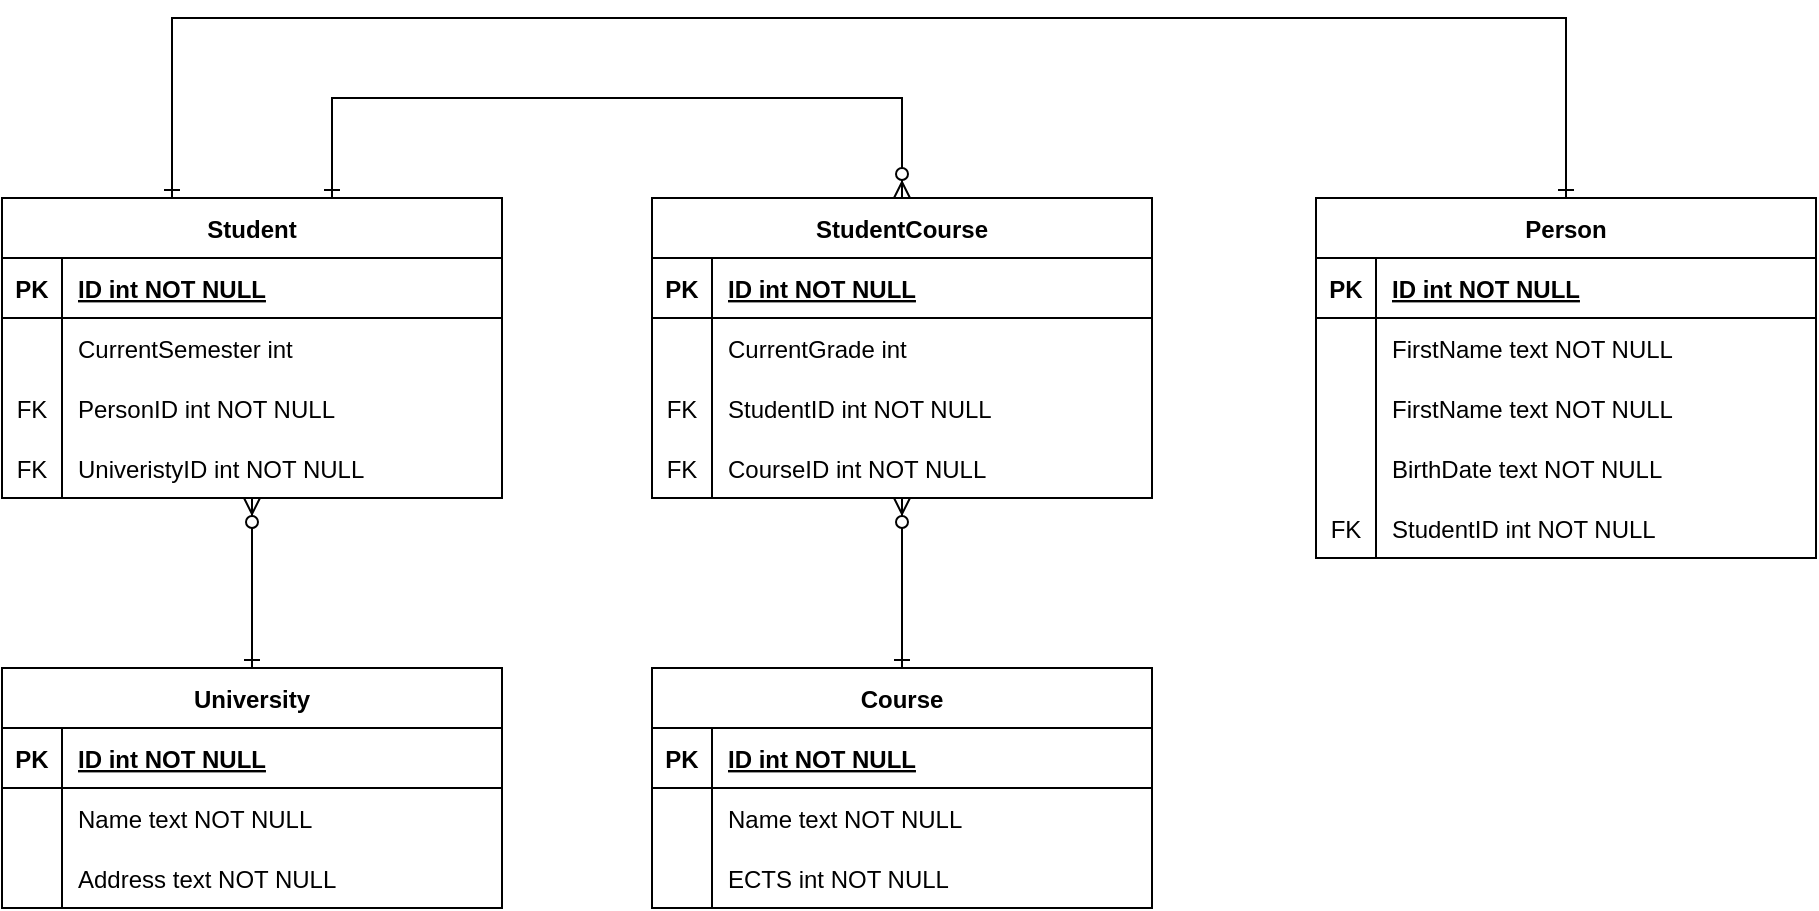 <mxfile version="13.7.8" type="device"><diagram id="R2lEEEUBdFMjLlhIrx00" name="Page-1"><mxGraphModel dx="1158" dy="1360" grid="1" gridSize="10" guides="1" tooltips="1" connect="1" arrows="1" fold="1" page="1" pageScale="1" pageWidth="1100" pageHeight="850" math="0" shadow="0" extFonts="Permanent Marker^https://fonts.googleapis.com/css?family=Permanent+Marker"><root><mxCell id="0"/><mxCell id="1" parent="0"/><mxCell id="vgD7FWCaTcaDnukO3HQH-85" style="edgeStyle=orthogonalEdgeStyle;rounded=0;orthogonalLoop=1;jettySize=auto;html=1;startArrow=ERone;startFill=0;endArrow=ERone;endFill=0;exitX=0.5;exitY=0;exitDx=0;exitDy=0;" edge="1" parent="1" source="vgD7FWCaTcaDnukO3HQH-26"><mxGeometry relative="1" as="geometry"><mxPoint x="178" y="250" as="targetPoint"/><Array as="points"><mxPoint x="875" y="160"/><mxPoint x="178" y="160"/></Array></mxGeometry></mxCell><mxCell id="vgD7FWCaTcaDnukO3HQH-111" style="edgeStyle=orthogonalEdgeStyle;rounded=0;orthogonalLoop=1;jettySize=auto;html=1;entryX=0.5;entryY=1;entryDx=0;entryDy=0;startArrow=ERone;startFill=0;endArrow=ERzeroToMany;endFill=1;" edge="1" parent="1" source="vgD7FWCaTcaDnukO3HQH-74" target="vgD7FWCaTcaDnukO3HQH-42"><mxGeometry relative="1" as="geometry"/></mxCell><mxCell id="vgD7FWCaTcaDnukO3HQH-110" style="edgeStyle=orthogonalEdgeStyle;rounded=0;orthogonalLoop=1;jettySize=auto;html=1;startArrow=ERzeroToMany;startFill=1;endArrow=ERone;endFill=0;" edge="1" parent="1" source="vgD7FWCaTcaDnukO3HQH-96"><mxGeometry relative="1" as="geometry"><mxPoint x="258" y="250" as="targetPoint"/><Array as="points"><mxPoint x="543" y="200"/><mxPoint x="258" y="200"/><mxPoint x="258" y="250"/></Array></mxGeometry></mxCell><mxCell id="vgD7FWCaTcaDnukO3HQH-109" style="edgeStyle=orthogonalEdgeStyle;rounded=0;orthogonalLoop=1;jettySize=auto;html=1;entryX=0.5;entryY=1;entryDx=0;entryDy=0;startArrow=ERone;startFill=0;endArrow=ERzeroToMany;endFill=1;" edge="1" parent="1" source="vgD7FWCaTcaDnukO3HQH-86" target="vgD7FWCaTcaDnukO3HQH-96"><mxGeometry relative="1" as="geometry"/></mxCell><mxCell id="vgD7FWCaTcaDnukO3HQH-42" value="Student" style="shape=table;startSize=30;container=1;collapsible=1;childLayout=tableLayout;fixedRows=1;rowLines=0;fontStyle=1;align=center;resizeLast=1;" vertex="1" parent="1"><mxGeometry x="93" y="250" width="250" height="150" as="geometry"/></mxCell><mxCell id="vgD7FWCaTcaDnukO3HQH-43" value="" style="shape=partialRectangle;collapsible=0;dropTarget=0;pointerEvents=0;fillColor=none;points=[[0,0.5],[1,0.5]];portConstraint=eastwest;top=0;left=0;right=0;bottom=1;" vertex="1" parent="vgD7FWCaTcaDnukO3HQH-42"><mxGeometry y="30" width="250" height="30" as="geometry"/></mxCell><mxCell id="vgD7FWCaTcaDnukO3HQH-44" value="PK" style="shape=partialRectangle;overflow=hidden;connectable=0;fillColor=none;top=0;left=0;bottom=0;right=0;fontStyle=1;" vertex="1" parent="vgD7FWCaTcaDnukO3HQH-43"><mxGeometry width="30" height="30" as="geometry"/></mxCell><mxCell id="vgD7FWCaTcaDnukO3HQH-45" value="ID int NOT NULL" style="shape=partialRectangle;overflow=hidden;connectable=0;fillColor=none;top=0;left=0;bottom=0;right=0;align=left;spacingLeft=6;fontStyle=5;" vertex="1" parent="vgD7FWCaTcaDnukO3HQH-43"><mxGeometry x="30" width="220" height="30" as="geometry"/></mxCell><mxCell id="vgD7FWCaTcaDnukO3HQH-49" value="" style="shape=partialRectangle;collapsible=0;dropTarget=0;pointerEvents=0;fillColor=none;points=[[0,0.5],[1,0.5]];portConstraint=eastwest;top=0;left=0;right=0;bottom=0;" vertex="1" parent="vgD7FWCaTcaDnukO3HQH-42"><mxGeometry y="60" width="250" height="30" as="geometry"/></mxCell><mxCell id="vgD7FWCaTcaDnukO3HQH-50" value="" style="shape=partialRectangle;overflow=hidden;connectable=0;fillColor=none;top=0;left=0;bottom=0;right=0;" vertex="1" parent="vgD7FWCaTcaDnukO3HQH-49"><mxGeometry width="30" height="30" as="geometry"/></mxCell><mxCell id="vgD7FWCaTcaDnukO3HQH-51" value="CurrentSemester int" style="shape=partialRectangle;overflow=hidden;connectable=0;fillColor=none;top=0;left=0;bottom=0;right=0;align=left;spacingLeft=6;" vertex="1" parent="vgD7FWCaTcaDnukO3HQH-49"><mxGeometry x="30" width="220" height="30" as="geometry"/></mxCell><mxCell id="vgD7FWCaTcaDnukO3HQH-52" value="" style="shape=partialRectangle;collapsible=0;dropTarget=0;pointerEvents=0;fillColor=none;points=[[0,0.5],[1,0.5]];portConstraint=eastwest;top=0;left=0;right=0;bottom=0;" vertex="1" parent="vgD7FWCaTcaDnukO3HQH-42"><mxGeometry y="90" width="250" height="30" as="geometry"/></mxCell><mxCell id="vgD7FWCaTcaDnukO3HQH-53" value="FK" style="shape=partialRectangle;overflow=hidden;connectable=0;fillColor=none;top=0;left=0;bottom=0;right=0;" vertex="1" parent="vgD7FWCaTcaDnukO3HQH-52"><mxGeometry width="30" height="30" as="geometry"/></mxCell><mxCell id="vgD7FWCaTcaDnukO3HQH-54" value="PersonID int NOT NULL" style="shape=partialRectangle;overflow=hidden;connectable=0;fillColor=none;top=0;left=0;bottom=0;right=0;align=left;spacingLeft=6;" vertex="1" parent="vgD7FWCaTcaDnukO3HQH-52"><mxGeometry x="30" width="220" height="30" as="geometry"/></mxCell><mxCell id="vgD7FWCaTcaDnukO3HQH-46" value="" style="shape=partialRectangle;collapsible=0;dropTarget=0;pointerEvents=0;fillColor=none;points=[[0,0.5],[1,0.5]];portConstraint=eastwest;top=0;left=0;right=0;bottom=0;" vertex="1" parent="vgD7FWCaTcaDnukO3HQH-42"><mxGeometry y="120" width="250" height="30" as="geometry"/></mxCell><mxCell id="vgD7FWCaTcaDnukO3HQH-47" value="FK" style="shape=partialRectangle;overflow=hidden;connectable=0;fillColor=none;top=0;left=0;bottom=0;right=0;" vertex="1" parent="vgD7FWCaTcaDnukO3HQH-46"><mxGeometry width="30" height="30" as="geometry"/></mxCell><mxCell id="vgD7FWCaTcaDnukO3HQH-48" value="UniveristyID int NOT NULL" style="shape=partialRectangle;overflow=hidden;connectable=0;fillColor=none;top=0;left=0;bottom=0;right=0;align=left;spacingLeft=6;" vertex="1" parent="vgD7FWCaTcaDnukO3HQH-46"><mxGeometry x="30" width="220" height="30" as="geometry"/></mxCell><mxCell id="vgD7FWCaTcaDnukO3HQH-74" value="University" style="shape=table;startSize=30;container=1;collapsible=1;childLayout=tableLayout;fixedRows=1;rowLines=0;fontStyle=1;align=center;resizeLast=1;" vertex="1" parent="1"><mxGeometry x="93" y="485" width="250" height="120" as="geometry"/></mxCell><mxCell id="vgD7FWCaTcaDnukO3HQH-75" value="" style="shape=partialRectangle;collapsible=0;dropTarget=0;pointerEvents=0;fillColor=none;points=[[0,0.5],[1,0.5]];portConstraint=eastwest;top=0;left=0;right=0;bottom=1;" vertex="1" parent="vgD7FWCaTcaDnukO3HQH-74"><mxGeometry y="30" width="250" height="30" as="geometry"/></mxCell><mxCell id="vgD7FWCaTcaDnukO3HQH-76" value="PK" style="shape=partialRectangle;overflow=hidden;connectable=0;fillColor=none;top=0;left=0;bottom=0;right=0;fontStyle=1;" vertex="1" parent="vgD7FWCaTcaDnukO3HQH-75"><mxGeometry width="30" height="30" as="geometry"/></mxCell><mxCell id="vgD7FWCaTcaDnukO3HQH-77" value="ID int NOT NULL" style="shape=partialRectangle;overflow=hidden;connectable=0;fillColor=none;top=0;left=0;bottom=0;right=0;align=left;spacingLeft=6;fontStyle=5;" vertex="1" parent="vgD7FWCaTcaDnukO3HQH-75"><mxGeometry x="30" width="220" height="30" as="geometry"/></mxCell><mxCell id="vgD7FWCaTcaDnukO3HQH-81" value="" style="shape=partialRectangle;collapsible=0;dropTarget=0;pointerEvents=0;fillColor=none;points=[[0,0.5],[1,0.5]];portConstraint=eastwest;top=0;left=0;right=0;bottom=0;" vertex="1" parent="vgD7FWCaTcaDnukO3HQH-74"><mxGeometry y="60" width="250" height="30" as="geometry"/></mxCell><mxCell id="vgD7FWCaTcaDnukO3HQH-82" value="" style="shape=partialRectangle;overflow=hidden;connectable=0;fillColor=none;top=0;left=0;bottom=0;right=0;" vertex="1" parent="vgD7FWCaTcaDnukO3HQH-81"><mxGeometry width="30" height="30" as="geometry"/></mxCell><mxCell id="vgD7FWCaTcaDnukO3HQH-83" value="Name text NOT NULL" style="shape=partialRectangle;overflow=hidden;connectable=0;fillColor=none;top=0;left=0;bottom=0;right=0;align=left;spacingLeft=6;" vertex="1" parent="vgD7FWCaTcaDnukO3HQH-81"><mxGeometry x="30" width="220" height="30" as="geometry"/></mxCell><mxCell id="vgD7FWCaTcaDnukO3HQH-78" value="" style="shape=partialRectangle;collapsible=0;dropTarget=0;pointerEvents=0;fillColor=none;points=[[0,0.5],[1,0.5]];portConstraint=eastwest;top=0;left=0;right=0;bottom=0;" vertex="1" parent="vgD7FWCaTcaDnukO3HQH-74"><mxGeometry y="90" width="250" height="30" as="geometry"/></mxCell><mxCell id="vgD7FWCaTcaDnukO3HQH-79" value="" style="shape=partialRectangle;overflow=hidden;connectable=0;fillColor=none;top=0;left=0;bottom=0;right=0;" vertex="1" parent="vgD7FWCaTcaDnukO3HQH-78"><mxGeometry width="30" height="30" as="geometry"/></mxCell><mxCell id="vgD7FWCaTcaDnukO3HQH-80" value="Address text NOT NULL" style="shape=partialRectangle;overflow=hidden;connectable=0;fillColor=none;top=0;left=0;bottom=0;right=0;align=left;spacingLeft=6;" vertex="1" parent="vgD7FWCaTcaDnukO3HQH-78"><mxGeometry x="30" width="220" height="30" as="geometry"/></mxCell><mxCell id="vgD7FWCaTcaDnukO3HQH-96" value="StudentCourse" style="shape=table;startSize=30;container=1;collapsible=1;childLayout=tableLayout;fixedRows=1;rowLines=0;fontStyle=1;align=center;resizeLast=1;" vertex="1" parent="1"><mxGeometry x="418" y="250" width="250" height="150" as="geometry"/></mxCell><mxCell id="vgD7FWCaTcaDnukO3HQH-97" value="" style="shape=partialRectangle;collapsible=0;dropTarget=0;pointerEvents=0;fillColor=none;points=[[0,0.5],[1,0.5]];portConstraint=eastwest;top=0;left=0;right=0;bottom=1;" vertex="1" parent="vgD7FWCaTcaDnukO3HQH-96"><mxGeometry y="30" width="250" height="30" as="geometry"/></mxCell><mxCell id="vgD7FWCaTcaDnukO3HQH-98" value="PK" style="shape=partialRectangle;overflow=hidden;connectable=0;fillColor=none;top=0;left=0;bottom=0;right=0;fontStyle=1;" vertex="1" parent="vgD7FWCaTcaDnukO3HQH-97"><mxGeometry width="30" height="30" as="geometry"/></mxCell><mxCell id="vgD7FWCaTcaDnukO3HQH-99" value="ID int NOT NULL" style="shape=partialRectangle;overflow=hidden;connectable=0;fillColor=none;top=0;left=0;bottom=0;right=0;align=left;spacingLeft=6;fontStyle=5;" vertex="1" parent="vgD7FWCaTcaDnukO3HQH-97"><mxGeometry x="30" width="220" height="30" as="geometry"/></mxCell><mxCell id="vgD7FWCaTcaDnukO3HQH-100" value="" style="shape=partialRectangle;collapsible=0;dropTarget=0;pointerEvents=0;fillColor=none;points=[[0,0.5],[1,0.5]];portConstraint=eastwest;top=0;left=0;right=0;bottom=0;" vertex="1" parent="vgD7FWCaTcaDnukO3HQH-96"><mxGeometry y="60" width="250" height="30" as="geometry"/></mxCell><mxCell id="vgD7FWCaTcaDnukO3HQH-101" value="" style="shape=partialRectangle;overflow=hidden;connectable=0;fillColor=none;top=0;left=0;bottom=0;right=0;" vertex="1" parent="vgD7FWCaTcaDnukO3HQH-100"><mxGeometry width="30" height="30" as="geometry"/></mxCell><mxCell id="vgD7FWCaTcaDnukO3HQH-102" value="CurrentGrade int" style="shape=partialRectangle;overflow=hidden;connectable=0;fillColor=none;top=0;left=0;bottom=0;right=0;align=left;spacingLeft=6;" vertex="1" parent="vgD7FWCaTcaDnukO3HQH-100"><mxGeometry x="30" width="220" height="30" as="geometry"/></mxCell><mxCell id="vgD7FWCaTcaDnukO3HQH-103" value="" style="shape=partialRectangle;collapsible=0;dropTarget=0;pointerEvents=0;fillColor=none;points=[[0,0.5],[1,0.5]];portConstraint=eastwest;top=0;left=0;right=0;bottom=0;" vertex="1" parent="vgD7FWCaTcaDnukO3HQH-96"><mxGeometry y="90" width="250" height="30" as="geometry"/></mxCell><mxCell id="vgD7FWCaTcaDnukO3HQH-104" value="FK" style="shape=partialRectangle;overflow=hidden;connectable=0;fillColor=none;top=0;left=0;bottom=0;right=0;" vertex="1" parent="vgD7FWCaTcaDnukO3HQH-103"><mxGeometry width="30" height="30" as="geometry"/></mxCell><mxCell id="vgD7FWCaTcaDnukO3HQH-105" value="StudentID int NOT NULL" style="shape=partialRectangle;overflow=hidden;connectable=0;fillColor=none;top=0;left=0;bottom=0;right=0;align=left;spacingLeft=6;" vertex="1" parent="vgD7FWCaTcaDnukO3HQH-103"><mxGeometry x="30" width="220" height="30" as="geometry"/></mxCell><mxCell id="vgD7FWCaTcaDnukO3HQH-106" value="" style="shape=partialRectangle;collapsible=0;dropTarget=0;pointerEvents=0;fillColor=none;points=[[0,0.5],[1,0.5]];portConstraint=eastwest;top=0;left=0;right=0;bottom=0;" vertex="1" parent="vgD7FWCaTcaDnukO3HQH-96"><mxGeometry y="120" width="250" height="30" as="geometry"/></mxCell><mxCell id="vgD7FWCaTcaDnukO3HQH-107" value="FK" style="shape=partialRectangle;overflow=hidden;connectable=0;fillColor=none;top=0;left=0;bottom=0;right=0;" vertex="1" parent="vgD7FWCaTcaDnukO3HQH-106"><mxGeometry width="30" height="30" as="geometry"/></mxCell><mxCell id="vgD7FWCaTcaDnukO3HQH-108" value="CourseID int NOT NULL" style="shape=partialRectangle;overflow=hidden;connectable=0;fillColor=none;top=0;left=0;bottom=0;right=0;align=left;spacingLeft=6;" vertex="1" parent="vgD7FWCaTcaDnukO3HQH-106"><mxGeometry x="30" width="220" height="30" as="geometry"/></mxCell><mxCell id="vgD7FWCaTcaDnukO3HQH-86" value="Course" style="shape=table;startSize=30;container=1;collapsible=1;childLayout=tableLayout;fixedRows=1;rowLines=0;fontStyle=1;align=center;resizeLast=1;" vertex="1" parent="1"><mxGeometry x="418" y="485" width="250" height="120" as="geometry"/></mxCell><mxCell id="vgD7FWCaTcaDnukO3HQH-87" value="" style="shape=partialRectangle;collapsible=0;dropTarget=0;pointerEvents=0;fillColor=none;points=[[0,0.5],[1,0.5]];portConstraint=eastwest;top=0;left=0;right=0;bottom=1;" vertex="1" parent="vgD7FWCaTcaDnukO3HQH-86"><mxGeometry y="30" width="250" height="30" as="geometry"/></mxCell><mxCell id="vgD7FWCaTcaDnukO3HQH-88" value="PK" style="shape=partialRectangle;overflow=hidden;connectable=0;fillColor=none;top=0;left=0;bottom=0;right=0;fontStyle=1;" vertex="1" parent="vgD7FWCaTcaDnukO3HQH-87"><mxGeometry width="30" height="30" as="geometry"/></mxCell><mxCell id="vgD7FWCaTcaDnukO3HQH-89" value="ID int NOT NULL" style="shape=partialRectangle;overflow=hidden;connectable=0;fillColor=none;top=0;left=0;bottom=0;right=0;align=left;spacingLeft=6;fontStyle=5;" vertex="1" parent="vgD7FWCaTcaDnukO3HQH-87"><mxGeometry x="30" width="220" height="30" as="geometry"/></mxCell><mxCell id="vgD7FWCaTcaDnukO3HQH-93" value="" style="shape=partialRectangle;collapsible=0;dropTarget=0;pointerEvents=0;fillColor=none;points=[[0,0.5],[1,0.5]];portConstraint=eastwest;top=0;left=0;right=0;bottom=0;" vertex="1" parent="vgD7FWCaTcaDnukO3HQH-86"><mxGeometry y="60" width="250" height="30" as="geometry"/></mxCell><mxCell id="vgD7FWCaTcaDnukO3HQH-94" value="" style="shape=partialRectangle;overflow=hidden;connectable=0;fillColor=none;top=0;left=0;bottom=0;right=0;" vertex="1" parent="vgD7FWCaTcaDnukO3HQH-93"><mxGeometry width="30" height="30" as="geometry"/></mxCell><mxCell id="vgD7FWCaTcaDnukO3HQH-95" value="Name text NOT NULL" style="shape=partialRectangle;overflow=hidden;connectable=0;fillColor=none;top=0;left=0;bottom=0;right=0;align=left;spacingLeft=6;" vertex="1" parent="vgD7FWCaTcaDnukO3HQH-93"><mxGeometry x="30" width="220" height="30" as="geometry"/></mxCell><mxCell id="vgD7FWCaTcaDnukO3HQH-90" value="" style="shape=partialRectangle;collapsible=0;dropTarget=0;pointerEvents=0;fillColor=none;points=[[0,0.5],[1,0.5]];portConstraint=eastwest;top=0;left=0;right=0;bottom=0;" vertex="1" parent="vgD7FWCaTcaDnukO3HQH-86"><mxGeometry y="90" width="250" height="30" as="geometry"/></mxCell><mxCell id="vgD7FWCaTcaDnukO3HQH-91" value="" style="shape=partialRectangle;overflow=hidden;connectable=0;fillColor=none;top=0;left=0;bottom=0;right=0;" vertex="1" parent="vgD7FWCaTcaDnukO3HQH-90"><mxGeometry width="30" height="30" as="geometry"/></mxCell><mxCell id="vgD7FWCaTcaDnukO3HQH-92" value="ECTS int NOT NULL" style="shape=partialRectangle;overflow=hidden;connectable=0;fillColor=none;top=0;left=0;bottom=0;right=0;align=left;spacingLeft=6;" vertex="1" parent="vgD7FWCaTcaDnukO3HQH-90"><mxGeometry x="30" width="220" height="30" as="geometry"/></mxCell><mxCell id="vgD7FWCaTcaDnukO3HQH-26" value="Person" style="shape=table;startSize=30;container=1;collapsible=1;childLayout=tableLayout;fixedRows=1;rowLines=0;fontStyle=1;align=center;resizeLast=1;" vertex="1" parent="1"><mxGeometry x="750" y="250" width="250" height="180" as="geometry"/></mxCell><mxCell id="vgD7FWCaTcaDnukO3HQH-27" value="" style="shape=partialRectangle;collapsible=0;dropTarget=0;pointerEvents=0;fillColor=none;points=[[0,0.5],[1,0.5]];portConstraint=eastwest;top=0;left=0;right=0;bottom=1;" vertex="1" parent="vgD7FWCaTcaDnukO3HQH-26"><mxGeometry y="30" width="250" height="30" as="geometry"/></mxCell><mxCell id="vgD7FWCaTcaDnukO3HQH-28" value="PK" style="shape=partialRectangle;overflow=hidden;connectable=0;fillColor=none;top=0;left=0;bottom=0;right=0;fontStyle=1;" vertex="1" parent="vgD7FWCaTcaDnukO3HQH-27"><mxGeometry width="30" height="30" as="geometry"/></mxCell><mxCell id="vgD7FWCaTcaDnukO3HQH-29" value="ID int NOT NULL" style="shape=partialRectangle;overflow=hidden;connectable=0;fillColor=none;top=0;left=0;bottom=0;right=0;align=left;spacingLeft=6;fontStyle=5;" vertex="1" parent="vgD7FWCaTcaDnukO3HQH-27"><mxGeometry x="30" width="220" height="30" as="geometry"/></mxCell><mxCell id="vgD7FWCaTcaDnukO3HQH-30" value="" style="shape=partialRectangle;collapsible=0;dropTarget=0;pointerEvents=0;fillColor=none;points=[[0,0.5],[1,0.5]];portConstraint=eastwest;top=0;left=0;right=0;bottom=0;" vertex="1" parent="vgD7FWCaTcaDnukO3HQH-26"><mxGeometry y="60" width="250" height="30" as="geometry"/></mxCell><mxCell id="vgD7FWCaTcaDnukO3HQH-31" value="" style="shape=partialRectangle;overflow=hidden;connectable=0;fillColor=none;top=0;left=0;bottom=0;right=0;" vertex="1" parent="vgD7FWCaTcaDnukO3HQH-30"><mxGeometry width="30" height="30" as="geometry"/></mxCell><mxCell id="vgD7FWCaTcaDnukO3HQH-32" value="FirstName text NOT NULL" style="shape=partialRectangle;overflow=hidden;connectable=0;fillColor=none;top=0;left=0;bottom=0;right=0;align=left;spacingLeft=6;" vertex="1" parent="vgD7FWCaTcaDnukO3HQH-30"><mxGeometry x="30" width="220" height="30" as="geometry"/></mxCell><mxCell id="vgD7FWCaTcaDnukO3HQH-33" value="" style="shape=partialRectangle;collapsible=0;dropTarget=0;pointerEvents=0;fillColor=none;points=[[0,0.5],[1,0.5]];portConstraint=eastwest;top=0;left=0;right=0;bottom=0;" vertex="1" parent="vgD7FWCaTcaDnukO3HQH-26"><mxGeometry y="90" width="250" height="30" as="geometry"/></mxCell><mxCell id="vgD7FWCaTcaDnukO3HQH-34" value="" style="shape=partialRectangle;overflow=hidden;connectable=0;fillColor=none;top=0;left=0;bottom=0;right=0;" vertex="1" parent="vgD7FWCaTcaDnukO3HQH-33"><mxGeometry width="30" height="30" as="geometry"/></mxCell><mxCell id="vgD7FWCaTcaDnukO3HQH-35" value="FirstName text NOT NULL" style="shape=partialRectangle;overflow=hidden;connectable=0;fillColor=none;top=0;left=0;bottom=0;right=0;align=left;spacingLeft=6;" vertex="1" parent="vgD7FWCaTcaDnukO3HQH-33"><mxGeometry x="30" width="220" height="30" as="geometry"/></mxCell><mxCell id="vgD7FWCaTcaDnukO3HQH-36" value="" style="shape=partialRectangle;collapsible=0;dropTarget=0;pointerEvents=0;fillColor=none;points=[[0,0.5],[1,0.5]];portConstraint=eastwest;top=0;left=0;right=0;bottom=0;" vertex="1" parent="vgD7FWCaTcaDnukO3HQH-26"><mxGeometry y="120" width="250" height="30" as="geometry"/></mxCell><mxCell id="vgD7FWCaTcaDnukO3HQH-37" value="" style="shape=partialRectangle;overflow=hidden;connectable=0;fillColor=none;top=0;left=0;bottom=0;right=0;" vertex="1" parent="vgD7FWCaTcaDnukO3HQH-36"><mxGeometry width="30" height="30" as="geometry"/></mxCell><mxCell id="vgD7FWCaTcaDnukO3HQH-38" value="BirthDate text NOT NULL" style="shape=partialRectangle;overflow=hidden;connectable=0;fillColor=none;top=0;left=0;bottom=0;right=0;align=left;spacingLeft=6;" vertex="1" parent="vgD7FWCaTcaDnukO3HQH-36"><mxGeometry x="30" width="220" height="30" as="geometry"/></mxCell><mxCell id="vgD7FWCaTcaDnukO3HQH-39" value="" style="shape=partialRectangle;collapsible=0;dropTarget=0;pointerEvents=0;fillColor=none;points=[[0,0.5],[1,0.5]];portConstraint=eastwest;top=0;left=0;right=0;bottom=0;" vertex="1" parent="vgD7FWCaTcaDnukO3HQH-26"><mxGeometry y="150" width="250" height="30" as="geometry"/></mxCell><mxCell id="vgD7FWCaTcaDnukO3HQH-40" value="FK" style="shape=partialRectangle;overflow=hidden;connectable=0;fillColor=none;top=0;left=0;bottom=0;right=0;" vertex="1" parent="vgD7FWCaTcaDnukO3HQH-39"><mxGeometry width="30" height="30" as="geometry"/></mxCell><mxCell id="vgD7FWCaTcaDnukO3HQH-41" value="StudentID int NOT NULL" style="shape=partialRectangle;overflow=hidden;connectable=0;fillColor=none;top=0;left=0;bottom=0;right=0;align=left;spacingLeft=6;" vertex="1" parent="vgD7FWCaTcaDnukO3HQH-39"><mxGeometry x="30" width="220" height="30" as="geometry"/></mxCell></root></mxGraphModel></diagram></mxfile>